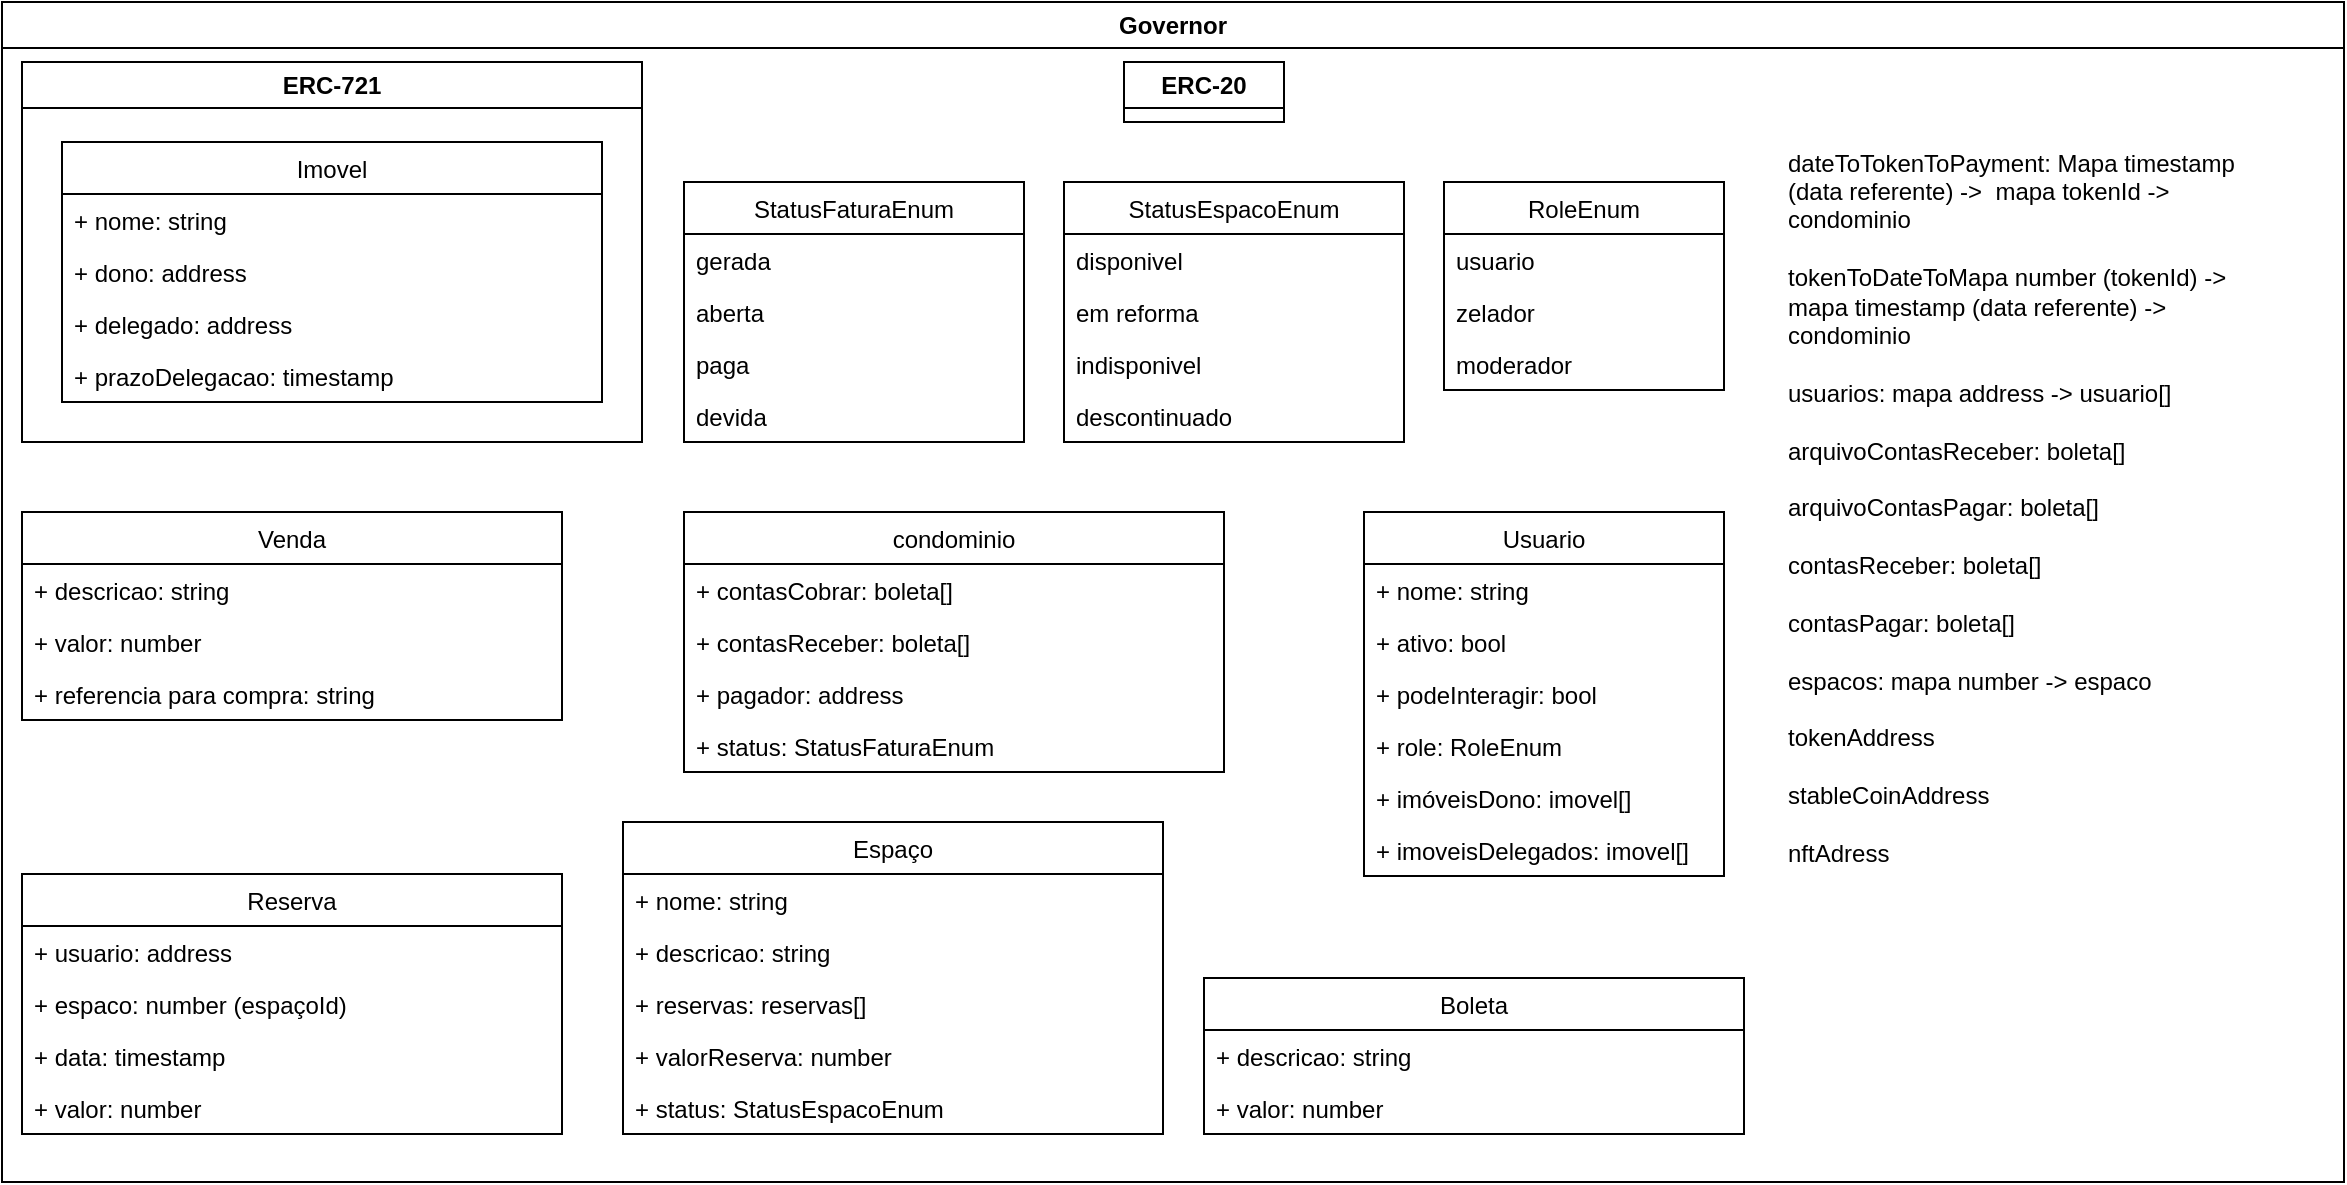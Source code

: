 <mxfile version="20.8.20" type="github">
  <diagram name="Página-1" id="Jpc6ZUbHkgr3AKioZARH">
    <mxGraphModel dx="1259" dy="718" grid="1" gridSize="10" guides="1" tooltips="1" connect="1" arrows="1" fold="1" page="1" pageScale="1" pageWidth="827" pageHeight="1169" math="0" shadow="0">
      <root>
        <mxCell id="0" />
        <mxCell id="1" parent="0" />
        <mxCell id="VVPOtjRmSlSyMt8q-cm1-40" value="Governor" style="swimlane;whiteSpace=wrap;html=1;startSize=23;" vertex="1" parent="1">
          <mxGeometry x="29" y="40" width="1171" height="590" as="geometry" />
        </mxCell>
        <mxCell id="VVPOtjRmSlSyMt8q-cm1-38" value="ERC-721" style="swimlane;whiteSpace=wrap;html=1;" vertex="1" parent="VVPOtjRmSlSyMt8q-cm1-40">
          <mxGeometry x="10" y="30" width="310" height="190" as="geometry">
            <mxRectangle x="10" y="30" width="90" height="30" as="alternateBounds" />
          </mxGeometry>
        </mxCell>
        <mxCell id="VVPOtjRmSlSyMt8q-cm1-31" value="Imovel" style="swimlane;fontStyle=0;childLayout=stackLayout;horizontal=1;startSize=26;fillColor=none;horizontalStack=0;resizeParent=1;resizeParentMax=0;resizeLast=0;collapsible=1;marginBottom=0;" vertex="1" parent="VVPOtjRmSlSyMt8q-cm1-38">
          <mxGeometry x="20" y="40" width="270" height="130" as="geometry" />
        </mxCell>
        <mxCell id="VVPOtjRmSlSyMt8q-cm1-32" value="+ nome: string" style="text;strokeColor=none;fillColor=none;align=left;verticalAlign=top;spacingLeft=4;spacingRight=4;overflow=hidden;rotatable=0;points=[[0,0.5],[1,0.5]];portConstraint=eastwest;" vertex="1" parent="VVPOtjRmSlSyMt8q-cm1-31">
          <mxGeometry y="26" width="270" height="26" as="geometry" />
        </mxCell>
        <mxCell id="VVPOtjRmSlSyMt8q-cm1-33" value="+ dono: address" style="text;strokeColor=none;fillColor=none;align=left;verticalAlign=top;spacingLeft=4;spacingRight=4;overflow=hidden;rotatable=0;points=[[0,0.5],[1,0.5]];portConstraint=eastwest;" vertex="1" parent="VVPOtjRmSlSyMt8q-cm1-31">
          <mxGeometry y="52" width="270" height="26" as="geometry" />
        </mxCell>
        <mxCell id="VVPOtjRmSlSyMt8q-cm1-34" value="+ delegado: address" style="text;strokeColor=none;fillColor=none;align=left;verticalAlign=top;spacingLeft=4;spacingRight=4;overflow=hidden;rotatable=0;points=[[0,0.5],[1,0.5]];portConstraint=eastwest;" vertex="1" parent="VVPOtjRmSlSyMt8q-cm1-31">
          <mxGeometry y="78" width="270" height="26" as="geometry" />
        </mxCell>
        <mxCell id="VVPOtjRmSlSyMt8q-cm1-35" value="+ prazoDelegacao: timestamp" style="text;strokeColor=none;fillColor=none;align=left;verticalAlign=top;spacingLeft=4;spacingRight=4;overflow=hidden;rotatable=0;points=[[0,0.5],[1,0.5]];portConstraint=eastwest;" vertex="1" parent="VVPOtjRmSlSyMt8q-cm1-31">
          <mxGeometry y="104" width="270" height="26" as="geometry" />
        </mxCell>
        <mxCell id="VVPOtjRmSlSyMt8q-cm1-41" value="ERC-20" style="swimlane;whiteSpace=wrap;html=1;" vertex="1" collapsed="1" parent="VVPOtjRmSlSyMt8q-cm1-40">
          <mxGeometry x="561" y="30" width="80" height="30" as="geometry">
            <mxRectangle x="20" y="120" width="200" height="200" as="alternateBounds" />
          </mxGeometry>
        </mxCell>
        <mxCell id="VVPOtjRmSlSyMt8q-cm1-42" value="Venda" style="swimlane;fontStyle=0;childLayout=stackLayout;horizontal=1;startSize=26;fillColor=none;horizontalStack=0;resizeParent=1;resizeParentMax=0;resizeLast=0;collapsible=1;marginBottom=0;" vertex="1" parent="VVPOtjRmSlSyMt8q-cm1-40">
          <mxGeometry x="10" y="255" width="270" height="104" as="geometry" />
        </mxCell>
        <mxCell id="VVPOtjRmSlSyMt8q-cm1-43" value="+ descricao: string" style="text;strokeColor=none;fillColor=none;align=left;verticalAlign=top;spacingLeft=4;spacingRight=4;overflow=hidden;rotatable=0;points=[[0,0.5],[1,0.5]];portConstraint=eastwest;" vertex="1" parent="VVPOtjRmSlSyMt8q-cm1-42">
          <mxGeometry y="26" width="270" height="26" as="geometry" />
        </mxCell>
        <mxCell id="VVPOtjRmSlSyMt8q-cm1-44" value="+ valor: number" style="text;strokeColor=none;fillColor=none;align=left;verticalAlign=top;spacingLeft=4;spacingRight=4;overflow=hidden;rotatable=0;points=[[0,0.5],[1,0.5]];portConstraint=eastwest;" vertex="1" parent="VVPOtjRmSlSyMt8q-cm1-42">
          <mxGeometry y="52" width="270" height="26" as="geometry" />
        </mxCell>
        <mxCell id="VVPOtjRmSlSyMt8q-cm1-45" value="+ referencia para compra: string" style="text;strokeColor=none;fillColor=none;align=left;verticalAlign=top;spacingLeft=4;spacingRight=4;overflow=hidden;rotatable=0;points=[[0,0.5],[1,0.5]];portConstraint=eastwest;" vertex="1" parent="VVPOtjRmSlSyMt8q-cm1-42">
          <mxGeometry y="78" width="270" height="26" as="geometry" />
        </mxCell>
        <mxCell id="VVPOtjRmSlSyMt8q-cm1-53" value="Boleta" style="swimlane;fontStyle=0;childLayout=stackLayout;horizontal=1;startSize=26;fillColor=none;horizontalStack=0;resizeParent=1;resizeParentMax=0;resizeLast=0;collapsible=1;marginBottom=0;" vertex="1" parent="VVPOtjRmSlSyMt8q-cm1-40">
          <mxGeometry x="601" y="488" width="270" height="78" as="geometry" />
        </mxCell>
        <mxCell id="VVPOtjRmSlSyMt8q-cm1-54" value="+ descricao: string" style="text;strokeColor=none;fillColor=none;align=left;verticalAlign=top;spacingLeft=4;spacingRight=4;overflow=hidden;rotatable=0;points=[[0,0.5],[1,0.5]];portConstraint=eastwest;" vertex="1" parent="VVPOtjRmSlSyMt8q-cm1-53">
          <mxGeometry y="26" width="270" height="26" as="geometry" />
        </mxCell>
        <mxCell id="VVPOtjRmSlSyMt8q-cm1-55" value="+ valor: number" style="text;strokeColor=none;fillColor=none;align=left;verticalAlign=top;spacingLeft=4;spacingRight=4;overflow=hidden;rotatable=0;points=[[0,0.5],[1,0.5]];portConstraint=eastwest;" vertex="1" parent="VVPOtjRmSlSyMt8q-cm1-53">
          <mxGeometry y="52" width="270" height="26" as="geometry" />
        </mxCell>
        <mxCell id="VVPOtjRmSlSyMt8q-cm1-57" value="Reserva" style="swimlane;fontStyle=0;childLayout=stackLayout;horizontal=1;startSize=26;fillColor=none;horizontalStack=0;resizeParent=1;resizeParentMax=0;resizeLast=0;collapsible=1;marginBottom=0;" vertex="1" parent="VVPOtjRmSlSyMt8q-cm1-40">
          <mxGeometry x="10" y="436" width="270" height="130" as="geometry" />
        </mxCell>
        <mxCell id="VVPOtjRmSlSyMt8q-cm1-58" value="+ usuario: address" style="text;strokeColor=none;fillColor=none;align=left;verticalAlign=top;spacingLeft=4;spacingRight=4;overflow=hidden;rotatable=0;points=[[0,0.5],[1,0.5]];portConstraint=eastwest;" vertex="1" parent="VVPOtjRmSlSyMt8q-cm1-57">
          <mxGeometry y="26" width="270" height="26" as="geometry" />
        </mxCell>
        <mxCell id="VVPOtjRmSlSyMt8q-cm1-59" value="+ espaco: number (espaçoId)" style="text;strokeColor=none;fillColor=none;align=left;verticalAlign=top;spacingLeft=4;spacingRight=4;overflow=hidden;rotatable=0;points=[[0,0.5],[1,0.5]];portConstraint=eastwest;" vertex="1" parent="VVPOtjRmSlSyMt8q-cm1-57">
          <mxGeometry y="52" width="270" height="26" as="geometry" />
        </mxCell>
        <mxCell id="VVPOtjRmSlSyMt8q-cm1-60" value="+ data: timestamp" style="text;strokeColor=none;fillColor=none;align=left;verticalAlign=top;spacingLeft=4;spacingRight=4;overflow=hidden;rotatable=0;points=[[0,0.5],[1,0.5]];portConstraint=eastwest;" vertex="1" parent="VVPOtjRmSlSyMt8q-cm1-57">
          <mxGeometry y="78" width="270" height="26" as="geometry" />
        </mxCell>
        <mxCell id="VVPOtjRmSlSyMt8q-cm1-61" value="+ valor: number" style="text;strokeColor=none;fillColor=none;align=left;verticalAlign=top;spacingLeft=4;spacingRight=4;overflow=hidden;rotatable=0;points=[[0,0.5],[1,0.5]];portConstraint=eastwest;" vertex="1" parent="VVPOtjRmSlSyMt8q-cm1-57">
          <mxGeometry y="104" width="270" height="26" as="geometry" />
        </mxCell>
        <mxCell id="VVPOtjRmSlSyMt8q-cm1-62" value="Espaço" style="swimlane;fontStyle=0;childLayout=stackLayout;horizontal=1;startSize=26;fillColor=none;horizontalStack=0;resizeParent=1;resizeParentMax=0;resizeLast=0;collapsible=1;marginBottom=0;" vertex="1" parent="VVPOtjRmSlSyMt8q-cm1-40">
          <mxGeometry x="310.5" y="410" width="270" height="156" as="geometry" />
        </mxCell>
        <mxCell id="VVPOtjRmSlSyMt8q-cm1-63" value="+ nome: string" style="text;strokeColor=none;fillColor=none;align=left;verticalAlign=top;spacingLeft=4;spacingRight=4;overflow=hidden;rotatable=0;points=[[0,0.5],[1,0.5]];portConstraint=eastwest;" vertex="1" parent="VVPOtjRmSlSyMt8q-cm1-62">
          <mxGeometry y="26" width="270" height="26" as="geometry" />
        </mxCell>
        <mxCell id="VVPOtjRmSlSyMt8q-cm1-67" value="+ descricao: string" style="text;strokeColor=none;fillColor=none;align=left;verticalAlign=top;spacingLeft=4;spacingRight=4;overflow=hidden;rotatable=0;points=[[0,0.5],[1,0.5]];portConstraint=eastwest;" vertex="1" parent="VVPOtjRmSlSyMt8q-cm1-62">
          <mxGeometry y="52" width="270" height="26" as="geometry" />
        </mxCell>
        <mxCell id="VVPOtjRmSlSyMt8q-cm1-64" value="+ reservas: reservas[]" style="text;strokeColor=none;fillColor=none;align=left;verticalAlign=top;spacingLeft=4;spacingRight=4;overflow=hidden;rotatable=0;points=[[0,0.5],[1,0.5]];portConstraint=eastwest;" vertex="1" parent="VVPOtjRmSlSyMt8q-cm1-62">
          <mxGeometry y="78" width="270" height="26" as="geometry" />
        </mxCell>
        <mxCell id="VVPOtjRmSlSyMt8q-cm1-66" value="+ valorReserva: number" style="text;strokeColor=none;fillColor=none;align=left;verticalAlign=top;spacingLeft=4;spacingRight=4;overflow=hidden;rotatable=0;points=[[0,0.5],[1,0.5]];portConstraint=eastwest;" vertex="1" parent="VVPOtjRmSlSyMt8q-cm1-62">
          <mxGeometry y="104" width="270" height="26" as="geometry" />
        </mxCell>
        <mxCell id="VVPOtjRmSlSyMt8q-cm1-65" value="+ status: StatusEspacoEnum" style="text;strokeColor=none;fillColor=none;align=left;verticalAlign=top;spacingLeft=4;spacingRight=4;overflow=hidden;rotatable=0;points=[[0,0.5],[1,0.5]];portConstraint=eastwest;" vertex="1" parent="VVPOtjRmSlSyMt8q-cm1-62">
          <mxGeometry y="130" width="270" height="26" as="geometry" />
        </mxCell>
        <mxCell id="VVPOtjRmSlSyMt8q-cm1-73" value="condominio" style="swimlane;fontStyle=0;childLayout=stackLayout;horizontal=1;startSize=26;fillColor=none;horizontalStack=0;resizeParent=1;resizeParentMax=0;resizeLast=0;collapsible=1;marginBottom=0;" vertex="1" parent="VVPOtjRmSlSyMt8q-cm1-40">
          <mxGeometry x="341" y="255" width="270" height="130" as="geometry" />
        </mxCell>
        <mxCell id="VVPOtjRmSlSyMt8q-cm1-74" value="+ contasCobrar: boleta[]" style="text;strokeColor=none;fillColor=none;align=left;verticalAlign=top;spacingLeft=4;spacingRight=4;overflow=hidden;rotatable=0;points=[[0,0.5],[1,0.5]];portConstraint=eastwest;" vertex="1" parent="VVPOtjRmSlSyMt8q-cm1-73">
          <mxGeometry y="26" width="270" height="26" as="geometry" />
        </mxCell>
        <mxCell id="VVPOtjRmSlSyMt8q-cm1-75" value="+ contasReceber: boleta[]" style="text;strokeColor=none;fillColor=none;align=left;verticalAlign=top;spacingLeft=4;spacingRight=4;overflow=hidden;rotatable=0;points=[[0,0.5],[1,0.5]];portConstraint=eastwest;" vertex="1" parent="VVPOtjRmSlSyMt8q-cm1-73">
          <mxGeometry y="52" width="270" height="26" as="geometry" />
        </mxCell>
        <mxCell id="VVPOtjRmSlSyMt8q-cm1-78" value="+ pagador: address" style="text;strokeColor=none;fillColor=none;align=left;verticalAlign=top;spacingLeft=4;spacingRight=4;overflow=hidden;rotatable=0;points=[[0,0.5],[1,0.5]];portConstraint=eastwest;" vertex="1" parent="VVPOtjRmSlSyMt8q-cm1-73">
          <mxGeometry y="78" width="270" height="26" as="geometry" />
        </mxCell>
        <mxCell id="VVPOtjRmSlSyMt8q-cm1-76" value="+ status: StatusFaturaEnum" style="text;strokeColor=none;fillColor=none;align=left;verticalAlign=top;spacingLeft=4;spacingRight=4;overflow=hidden;rotatable=0;points=[[0,0.5],[1,0.5]];portConstraint=eastwest;" vertex="1" parent="VVPOtjRmSlSyMt8q-cm1-73">
          <mxGeometry y="104" width="270" height="26" as="geometry" />
        </mxCell>
        <mxCell id="VVPOtjRmSlSyMt8q-cm1-79" value="StatusFaturaEnum" style="swimlane;fontStyle=0;childLayout=stackLayout;horizontal=1;startSize=26;fillColor=none;horizontalStack=0;resizeParent=1;resizeParentMax=0;resizeLast=0;collapsible=1;marginBottom=0;" vertex="1" parent="VVPOtjRmSlSyMt8q-cm1-40">
          <mxGeometry x="341" y="90" width="170" height="130" as="geometry" />
        </mxCell>
        <mxCell id="VVPOtjRmSlSyMt8q-cm1-80" value="gerada" style="text;strokeColor=none;fillColor=none;align=left;verticalAlign=top;spacingLeft=4;spacingRight=4;overflow=hidden;rotatable=0;points=[[0,0.5],[1,0.5]];portConstraint=eastwest;" vertex="1" parent="VVPOtjRmSlSyMt8q-cm1-79">
          <mxGeometry y="26" width="170" height="26" as="geometry" />
        </mxCell>
        <mxCell id="VVPOtjRmSlSyMt8q-cm1-81" value="aberta" style="text;strokeColor=none;fillColor=none;align=left;verticalAlign=top;spacingLeft=4;spacingRight=4;overflow=hidden;rotatable=0;points=[[0,0.5],[1,0.5]];portConstraint=eastwest;" vertex="1" parent="VVPOtjRmSlSyMt8q-cm1-79">
          <mxGeometry y="52" width="170" height="26" as="geometry" />
        </mxCell>
        <mxCell id="VVPOtjRmSlSyMt8q-cm1-82" value="paga" style="text;strokeColor=none;fillColor=none;align=left;verticalAlign=top;spacingLeft=4;spacingRight=4;overflow=hidden;rotatable=0;points=[[0,0.5],[1,0.5]];portConstraint=eastwest;" vertex="1" parent="VVPOtjRmSlSyMt8q-cm1-79">
          <mxGeometry y="78" width="170" height="26" as="geometry" />
        </mxCell>
        <mxCell id="VVPOtjRmSlSyMt8q-cm1-83" value="devida" style="text;strokeColor=none;fillColor=none;align=left;verticalAlign=top;spacingLeft=4;spacingRight=4;overflow=hidden;rotatable=0;points=[[0,0.5],[1,0.5]];portConstraint=eastwest;" vertex="1" parent="VVPOtjRmSlSyMt8q-cm1-79">
          <mxGeometry y="104" width="170" height="26" as="geometry" />
        </mxCell>
        <mxCell id="VVPOtjRmSlSyMt8q-cm1-68" value="StatusEspacoEnum" style="swimlane;fontStyle=0;childLayout=stackLayout;horizontal=1;startSize=26;fillColor=none;horizontalStack=0;resizeParent=1;resizeParentMax=0;resizeLast=0;collapsible=1;marginBottom=0;" vertex="1" parent="VVPOtjRmSlSyMt8q-cm1-40">
          <mxGeometry x="531" y="90" width="170" height="130" as="geometry" />
        </mxCell>
        <mxCell id="VVPOtjRmSlSyMt8q-cm1-69" value="disponivel" style="text;strokeColor=none;fillColor=none;align=left;verticalAlign=top;spacingLeft=4;spacingRight=4;overflow=hidden;rotatable=0;points=[[0,0.5],[1,0.5]];portConstraint=eastwest;" vertex="1" parent="VVPOtjRmSlSyMt8q-cm1-68">
          <mxGeometry y="26" width="170" height="26" as="geometry" />
        </mxCell>
        <mxCell id="VVPOtjRmSlSyMt8q-cm1-70" value="em reforma" style="text;strokeColor=none;fillColor=none;align=left;verticalAlign=top;spacingLeft=4;spacingRight=4;overflow=hidden;rotatable=0;points=[[0,0.5],[1,0.5]];portConstraint=eastwest;" vertex="1" parent="VVPOtjRmSlSyMt8q-cm1-68">
          <mxGeometry y="52" width="170" height="26" as="geometry" />
        </mxCell>
        <mxCell id="VVPOtjRmSlSyMt8q-cm1-71" value="indisponivel" style="text;strokeColor=none;fillColor=none;align=left;verticalAlign=top;spacingLeft=4;spacingRight=4;overflow=hidden;rotatable=0;points=[[0,0.5],[1,0.5]];portConstraint=eastwest;" vertex="1" parent="VVPOtjRmSlSyMt8q-cm1-68">
          <mxGeometry y="78" width="170" height="26" as="geometry" />
        </mxCell>
        <mxCell id="VVPOtjRmSlSyMt8q-cm1-72" value="descontinuado" style="text;strokeColor=none;fillColor=none;align=left;verticalAlign=top;spacingLeft=4;spacingRight=4;overflow=hidden;rotatable=0;points=[[0,0.5],[1,0.5]];portConstraint=eastwest;" vertex="1" parent="VVPOtjRmSlSyMt8q-cm1-68">
          <mxGeometry y="104" width="170" height="26" as="geometry" />
        </mxCell>
        <mxCell id="VVPOtjRmSlSyMt8q-cm1-18" value="Usuario" style="swimlane;fontStyle=0;childLayout=stackLayout;horizontal=1;startSize=26;fillColor=none;horizontalStack=0;resizeParent=1;resizeParentMax=0;resizeLast=0;collapsible=1;marginBottom=0;" vertex="1" parent="VVPOtjRmSlSyMt8q-cm1-40">
          <mxGeometry x="681" y="255" width="180" height="182" as="geometry">
            <mxRectangle x="330" y="40" width="80" height="30" as="alternateBounds" />
          </mxGeometry>
        </mxCell>
        <mxCell id="VVPOtjRmSlSyMt8q-cm1-19" value="+ nome: string" style="text;strokeColor=none;fillColor=none;align=left;verticalAlign=top;spacingLeft=4;spacingRight=4;overflow=hidden;rotatable=0;points=[[0,0.5],[1,0.5]];portConstraint=eastwest;" vertex="1" parent="VVPOtjRmSlSyMt8q-cm1-18">
          <mxGeometry y="26" width="180" height="26" as="geometry" />
        </mxCell>
        <mxCell id="VVPOtjRmSlSyMt8q-cm1-21" value="+ ativo: bool" style="text;strokeColor=none;fillColor=none;align=left;verticalAlign=top;spacingLeft=4;spacingRight=4;overflow=hidden;rotatable=0;points=[[0,0.5],[1,0.5]];portConstraint=eastwest;" vertex="1" parent="VVPOtjRmSlSyMt8q-cm1-18">
          <mxGeometry y="52" width="180" height="26" as="geometry" />
        </mxCell>
        <mxCell id="VVPOtjRmSlSyMt8q-cm1-26" value="+ podeInteragir: bool" style="text;strokeColor=none;fillColor=none;align=left;verticalAlign=top;spacingLeft=4;spacingRight=4;overflow=hidden;rotatable=0;points=[[0,0.5],[1,0.5]];portConstraint=eastwest;" vertex="1" parent="VVPOtjRmSlSyMt8q-cm1-18">
          <mxGeometry y="78" width="180" height="26" as="geometry" />
        </mxCell>
        <mxCell id="VVPOtjRmSlSyMt8q-cm1-29" value="+ role: RoleEnum&#xa;" style="text;strokeColor=none;fillColor=none;align=left;verticalAlign=top;spacingLeft=4;spacingRight=4;overflow=hidden;rotatable=0;points=[[0,0.5],[1,0.5]];portConstraint=eastwest;" vertex="1" parent="VVPOtjRmSlSyMt8q-cm1-18">
          <mxGeometry y="104" width="180" height="26" as="geometry" />
        </mxCell>
        <mxCell id="VVPOtjRmSlSyMt8q-cm1-27" value="+ imóveisDono: imovel[]" style="text;strokeColor=none;fillColor=none;align=left;verticalAlign=top;spacingLeft=4;spacingRight=4;overflow=hidden;rotatable=0;points=[[0,0.5],[1,0.5]];portConstraint=eastwest;" vertex="1" parent="VVPOtjRmSlSyMt8q-cm1-18">
          <mxGeometry y="130" width="180" height="26" as="geometry" />
        </mxCell>
        <mxCell id="VVPOtjRmSlSyMt8q-cm1-28" value="+ imoveisDelegados: imovel[]" style="text;strokeColor=none;fillColor=none;align=left;verticalAlign=top;spacingLeft=4;spacingRight=4;overflow=hidden;rotatable=0;points=[[0,0.5],[1,0.5]];portConstraint=eastwest;" vertex="1" parent="VVPOtjRmSlSyMt8q-cm1-18">
          <mxGeometry y="156" width="180" height="26" as="geometry" />
        </mxCell>
        <mxCell id="VVPOtjRmSlSyMt8q-cm1-22" value="RoleEnum" style="swimlane;fontStyle=0;childLayout=stackLayout;horizontal=1;startSize=26;fillColor=none;horizontalStack=0;resizeParent=1;resizeParentMax=0;resizeLast=0;collapsible=1;marginBottom=0;" vertex="1" parent="VVPOtjRmSlSyMt8q-cm1-40">
          <mxGeometry x="721" y="90" width="140" height="104" as="geometry" />
        </mxCell>
        <mxCell id="VVPOtjRmSlSyMt8q-cm1-23" value="usuario" style="text;strokeColor=none;fillColor=none;align=left;verticalAlign=top;spacingLeft=4;spacingRight=4;overflow=hidden;rotatable=0;points=[[0,0.5],[1,0.5]];portConstraint=eastwest;" vertex="1" parent="VVPOtjRmSlSyMt8q-cm1-22">
          <mxGeometry y="26" width="140" height="26" as="geometry" />
        </mxCell>
        <mxCell id="VVPOtjRmSlSyMt8q-cm1-24" value="zelador" style="text;strokeColor=none;fillColor=none;align=left;verticalAlign=top;spacingLeft=4;spacingRight=4;overflow=hidden;rotatable=0;points=[[0,0.5],[1,0.5]];portConstraint=eastwest;" vertex="1" parent="VVPOtjRmSlSyMt8q-cm1-22">
          <mxGeometry y="52" width="140" height="26" as="geometry" />
        </mxCell>
        <mxCell id="VVPOtjRmSlSyMt8q-cm1-25" value="moderador" style="text;strokeColor=none;fillColor=none;align=left;verticalAlign=top;spacingLeft=4;spacingRight=4;overflow=hidden;rotatable=0;points=[[0,0.5],[1,0.5]];portConstraint=eastwest;" vertex="1" parent="VVPOtjRmSlSyMt8q-cm1-22">
          <mxGeometry y="78" width="140" height="26" as="geometry" />
        </mxCell>
        <mxCell id="VVPOtjRmSlSyMt8q-cm1-5" value="dateToTokenToPayment: Mapa timestamp (data referente) -&amp;gt;&amp;nbsp; mapa tokenId -&amp;gt; condominio&lt;br&gt;&lt;br style=&quot;border-color: var(--border-color);&quot;&gt;tokenToDateToMapa number (tokenId) -&amp;gt; mapa timestamp (data referente) -&amp;gt; condominio&lt;br&gt;&lt;br&gt;usuarios: mapa address -&amp;gt; usuario[]&lt;br&gt;&lt;br&gt;arquivoContasReceber: boleta[]&lt;br&gt;&lt;br&gt;arquivoContasPagar: boleta[]&lt;br&gt;&lt;br&gt;contasReceber: boleta[]&lt;br&gt;&lt;br&gt;contasPagar: boleta[]&lt;br&gt;&lt;br&gt;espacos: mapa number -&amp;gt; espaco&lt;br&gt;&lt;br&gt;tokenAddress&lt;br&gt;&lt;br&gt;stableCoinAddress&lt;br&gt;&lt;br style=&quot;border-color: var(--border-color);&quot;&gt;nftAdress" style="text;html=1;strokeColor=none;fillColor=none;align=left;verticalAlign=middle;whiteSpace=wrap;rounded=0;" vertex="1" parent="VVPOtjRmSlSyMt8q-cm1-40">
          <mxGeometry x="891" y="60" width="249" height="385" as="geometry" />
        </mxCell>
      </root>
    </mxGraphModel>
  </diagram>
</mxfile>
